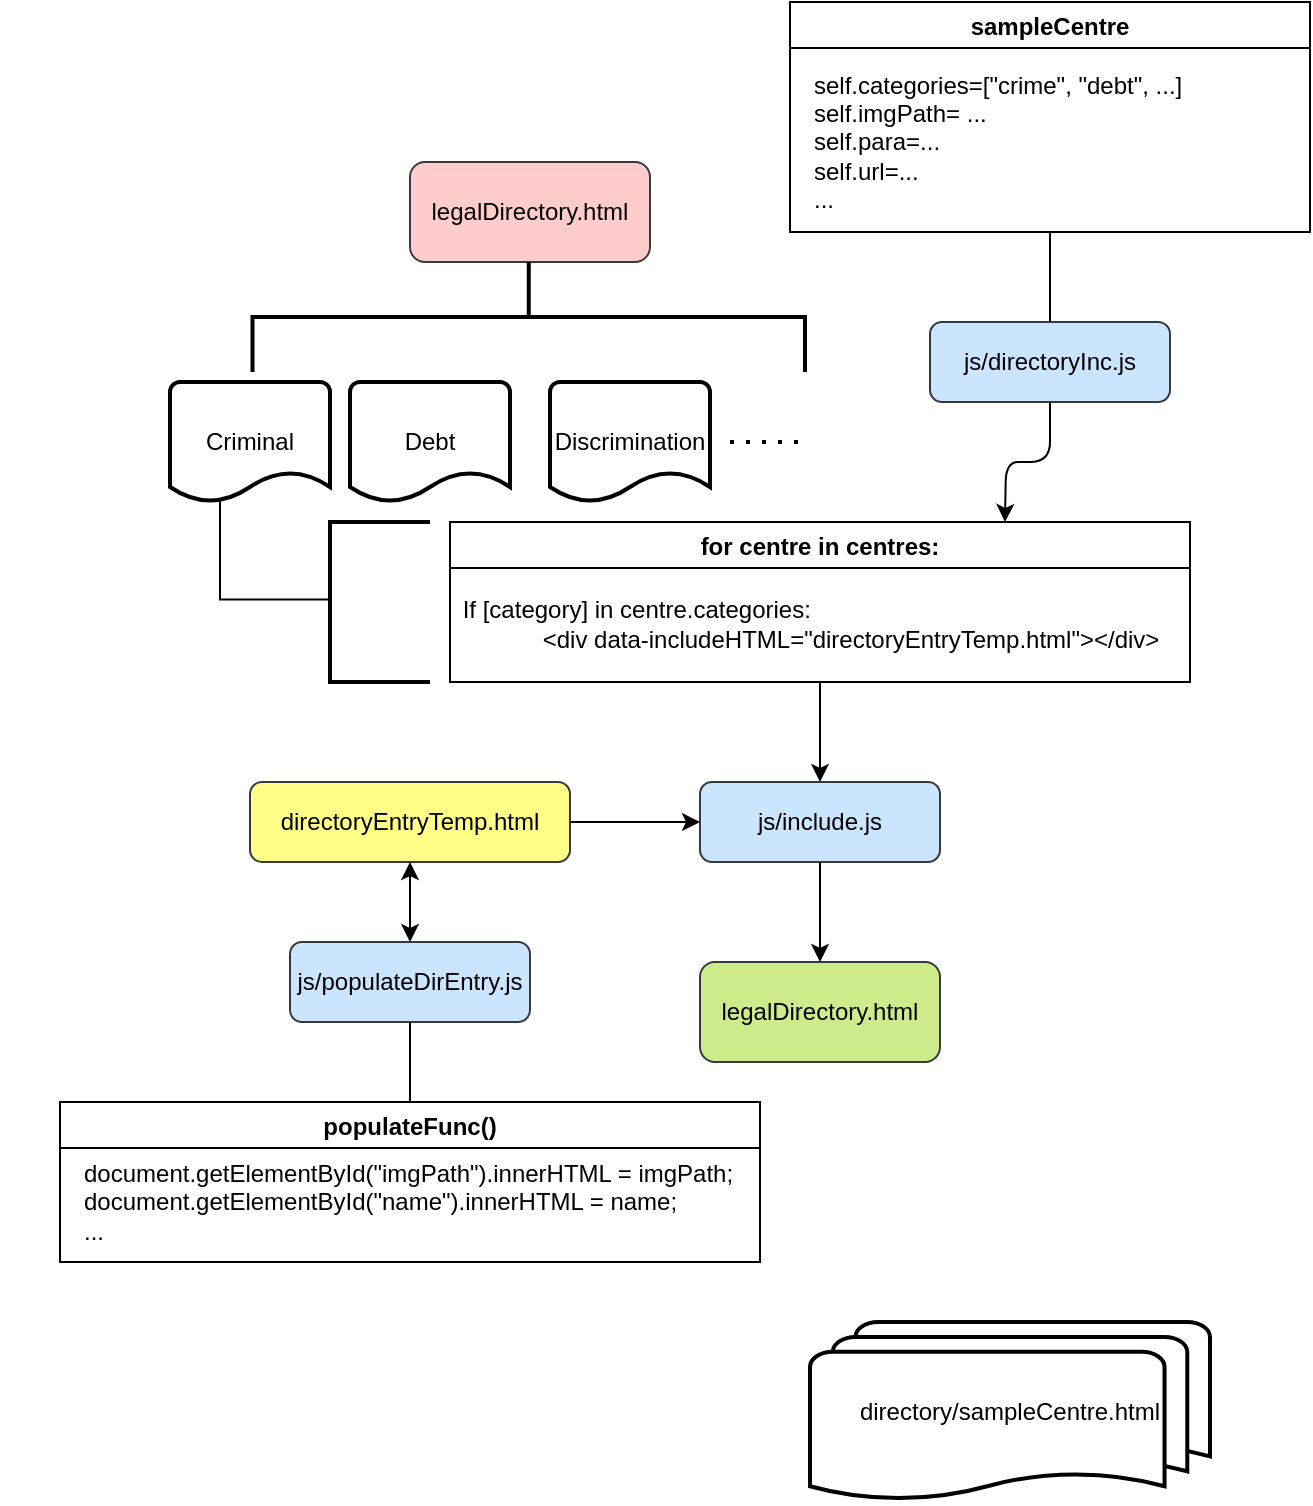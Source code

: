<mxfile version="14.4.8" type="device"><diagram id="OdASmbnIT9kerEGop5PM" name="Page-1"><mxGraphModel dx="935" dy="662" grid="1" gridSize="10" guides="1" tooltips="1" connect="1" arrows="1" fold="1" page="1" pageScale="1" pageWidth="850" pageHeight="1100" math="0" shadow="0"><root><mxCell id="0"/><mxCell id="1" parent="0"/><mxCell id="70ZZ5X9a6GsSItPjqPpe-1" value="js/include.js" style="rounded=1;whiteSpace=wrap;html=1;fillColor=#cce5ff;strokeColor=#36393d;" vertex="1" parent="1"><mxGeometry x="505" y="790" width="120" height="40" as="geometry"/></mxCell><mxCell id="70ZZ5X9a6GsSItPjqPpe-2" value="legalDirectory.html" style="rounded=1;whiteSpace=wrap;html=1;fillColor=#ffcccc;strokeColor=#36393d;" vertex="1" parent="1"><mxGeometry x="360" y="480" width="120" height="50" as="geometry"/></mxCell><mxCell id="70ZZ5X9a6GsSItPjqPpe-5" value="" style="strokeWidth=2;html=1;shape=mxgraph.flowchart.annotation_2;align=left;labelPosition=right;pointerEvents=1;rotation=90;" vertex="1" parent="1"><mxGeometry x="391.88" y="419.38" width="55" height="276.25" as="geometry"/></mxCell><mxCell id="70ZZ5X9a6GsSItPjqPpe-6" value="Criminal" style="strokeWidth=2;html=1;shape=mxgraph.flowchart.document2;whiteSpace=wrap;size=0.25;" vertex="1" parent="1"><mxGeometry x="240" y="590" width="80" height="60" as="geometry"/></mxCell><mxCell id="70ZZ5X9a6GsSItPjqPpe-7" value="Debt" style="strokeWidth=2;html=1;shape=mxgraph.flowchart.document2;whiteSpace=wrap;size=0.25;" vertex="1" parent="1"><mxGeometry x="330" y="590" width="80" height="60" as="geometry"/></mxCell><mxCell id="70ZZ5X9a6GsSItPjqPpe-8" value="Discrimination" style="strokeWidth=2;html=1;shape=mxgraph.flowchart.document2;whiteSpace=wrap;size=0.25;" vertex="1" parent="1"><mxGeometry x="430" y="590" width="80" height="60" as="geometry"/></mxCell><mxCell id="70ZZ5X9a6GsSItPjqPpe-11" value="" style="endArrow=none;dashed=1;html=1;dashPattern=1 3;strokeWidth=2;" edge="1" parent="1"><mxGeometry width="50" height="50" relative="1" as="geometry"><mxPoint x="520" y="620" as="sourcePoint"/><mxPoint x="560" y="620" as="targetPoint"/></mxGeometry></mxCell><mxCell id="70ZZ5X9a6GsSItPjqPpe-12" value="" style="strokeWidth=2;html=1;shape=mxgraph.flowchart.annotation_1;align=left;pointerEvents=1;" vertex="1" parent="1"><mxGeometry x="320" y="660" width="50" height="80" as="geometry"/></mxCell><mxCell id="70ZZ5X9a6GsSItPjqPpe-15" value="" style="shape=partialRectangle;whiteSpace=wrap;html=1;top=0;left=0;fillColor=none;rotation=90;" vertex="1" parent="1"><mxGeometry x="268.12" y="646.87" width="48.75" height="55" as="geometry"/></mxCell><mxCell id="70ZZ5X9a6GsSItPjqPpe-20" value="for centre in centres:" style="swimlane;" vertex="1" parent="1"><mxGeometry x="380" y="660" width="370" height="80" as="geometry"/></mxCell><mxCell id="70ZZ5X9a6GsSItPjqPpe-22" value="&lt;div style=&quot;text-align: left&quot;&gt;&lt;span&gt;If [category] in centre.categories:&lt;/span&gt;&lt;/div&gt;&lt;blockquote style=&quot;margin: 0 0 0 40px ; border: none ; padding: 0px&quot;&gt;&lt;div style=&quot;text-align: left&quot;&gt;&lt;span&gt;&amp;lt;div data-includeHTML=&quot;directoryEntryTemp.html&quot;&amp;gt;&amp;lt;/div&amp;gt;&lt;/span&gt;&lt;br&gt;&lt;/div&gt;&lt;/blockquote&gt;" style="text;html=1;align=center;verticalAlign=middle;resizable=0;points=[];autosize=1;" vertex="1" parent="70ZZ5X9a6GsSItPjqPpe-20"><mxGeometry y="35.63" width="360" height="30" as="geometry"/></mxCell><mxCell id="70ZZ5X9a6GsSItPjqPpe-26" value="directory/sampleCentre.html" style="strokeWidth=2;html=1;shape=mxgraph.flowchart.multi-document;whiteSpace=wrap;" vertex="1" parent="1"><mxGeometry x="560" y="1060" width="200" height="90" as="geometry"/></mxCell><mxCell id="70ZZ5X9a6GsSItPjqPpe-27" value="" style="endArrow=classic;html=1;exitX=0.5;exitY=1;exitDx=0;exitDy=0;entryX=0.5;entryY=0;entryDx=0;entryDy=0;" edge="1" parent="1" source="70ZZ5X9a6GsSItPjqPpe-20" target="70ZZ5X9a6GsSItPjqPpe-1"><mxGeometry width="50" height="50" relative="1" as="geometry"><mxPoint x="370" y="690" as="sourcePoint"/><mxPoint x="410" y="760" as="targetPoint"/></mxGeometry></mxCell><mxCell id="70ZZ5X9a6GsSItPjqPpe-28" value="" style="endArrow=classic;html=1;entryX=0;entryY=0.5;entryDx=0;entryDy=0;exitX=1;exitY=0.5;exitDx=0;exitDy=0;" edge="1" parent="1" source="70ZZ5X9a6GsSItPjqPpe-38" target="70ZZ5X9a6GsSItPjqPpe-1"><mxGeometry width="50" height="50" relative="1" as="geometry"><mxPoint x="480" y="870" as="sourcePoint"/><mxPoint x="420" y="640" as="targetPoint"/></mxGeometry></mxCell><mxCell id="70ZZ5X9a6GsSItPjqPpe-29" value="legalDirectory.html" style="rounded=1;whiteSpace=wrap;html=1;fillColor=#cdeb8b;strokeColor=#36393d;" vertex="1" parent="1"><mxGeometry x="505" y="880" width="120" height="50" as="geometry"/></mxCell><mxCell id="70ZZ5X9a6GsSItPjqPpe-30" value="" style="endArrow=classic;html=1;exitX=0.5;exitY=1;exitDx=0;exitDy=0;entryX=0.5;entryY=0;entryDx=0;entryDy=0;" edge="1" parent="1" source="70ZZ5X9a6GsSItPjqPpe-1" target="70ZZ5X9a6GsSItPjqPpe-29"><mxGeometry width="50" height="50" relative="1" as="geometry"><mxPoint x="575" y="750" as="sourcePoint"/><mxPoint x="575" y="800" as="targetPoint"/></mxGeometry></mxCell><mxCell id="70ZZ5X9a6GsSItPjqPpe-31" value="js/directoryInc.js" style="rounded=1;whiteSpace=wrap;html=1;fillColor=#cce5ff;strokeColor=#36393d;" vertex="1" parent="1"><mxGeometry x="620" y="560" width="120" height="40" as="geometry"/></mxCell><mxCell id="70ZZ5X9a6GsSItPjqPpe-34" value="" style="endArrow=classic;html=1;exitX=0.5;exitY=1;exitDx=0;exitDy=0;entryX=0.75;entryY=0;entryDx=0;entryDy=0;" edge="1" parent="1" source="70ZZ5X9a6GsSItPjqPpe-31" target="70ZZ5X9a6GsSItPjqPpe-20"><mxGeometry width="50" height="50" relative="1" as="geometry"><mxPoint x="660" y="660" as="sourcePoint"/><mxPoint x="610" y="630" as="targetPoint"/><Array as="points"><mxPoint x="680" y="630"/><mxPoint x="658" y="630"/></Array></mxGeometry></mxCell><mxCell id="70ZZ5X9a6GsSItPjqPpe-35" value="sampleCentre" style="swimlane;" vertex="1" parent="1"><mxGeometry x="550" y="400" width="260" height="115" as="geometry"/></mxCell><mxCell id="70ZZ5X9a6GsSItPjqPpe-36" value="&lt;div&gt;&lt;blockquote style=&quot;margin: 0 0 0 40px ; border: none ; padding: 0px&quot;&gt;&lt;div&gt;self.categories=[&quot;crime&quot;, &quot;debt&quot;, ...]&lt;/div&gt;&lt;div&gt;self.imgPath= ...&lt;/div&gt;&lt;div&gt;self.para=...&lt;/div&gt;&lt;div&gt;self.url=...&lt;/div&gt;&lt;div&gt;...&lt;/div&gt;&lt;/blockquote&gt;&lt;/div&gt;" style="text;html=1;align=left;verticalAlign=middle;resizable=0;points=[];autosize=1;" vertex="1" parent="70ZZ5X9a6GsSItPjqPpe-35"><mxGeometry x="-30" y="30" width="240" height="80" as="geometry"/></mxCell><mxCell id="70ZZ5X9a6GsSItPjqPpe-37" value="" style="endArrow=none;html=1;entryX=0.5;entryY=1;entryDx=0;entryDy=0;exitX=0.5;exitY=0;exitDx=0;exitDy=0;" edge="1" parent="1" source="70ZZ5X9a6GsSItPjqPpe-31" target="70ZZ5X9a6GsSItPjqPpe-35"><mxGeometry width="50" height="50" relative="1" as="geometry"><mxPoint x="510" y="720" as="sourcePoint"/><mxPoint x="560" y="670" as="targetPoint"/></mxGeometry></mxCell><mxCell id="70ZZ5X9a6GsSItPjqPpe-38" value="directoryEntryTemp.html" style="rounded=1;whiteSpace=wrap;html=1;fillColor=#ffff88;strokeColor=#36393d;" vertex="1" parent="1"><mxGeometry x="280" y="790" width="160" height="40" as="geometry"/></mxCell><mxCell id="70ZZ5X9a6GsSItPjqPpe-40" value="js/populateDirEntry.js" style="rounded=1;whiteSpace=wrap;html=1;fillColor=#cce5ff;strokeColor=#36393d;" vertex="1" parent="1"><mxGeometry x="300" y="870" width="120" height="40" as="geometry"/></mxCell><mxCell id="70ZZ5X9a6GsSItPjqPpe-41" value="populateFunc()" style="swimlane;" vertex="1" parent="1"><mxGeometry x="185" y="950" width="350" height="80" as="geometry"/></mxCell><mxCell id="70ZZ5X9a6GsSItPjqPpe-42" value="&lt;blockquote style=&quot;margin: 0 0 0 40px ; border: none ; padding: 0px&quot;&gt;document.getElementById(&quot;imgPath&quot;).innerHTML = imgPath;&lt;br&gt;&lt;/blockquote&gt;&lt;blockquote style=&quot;margin: 0 0 0 40px ; border: none ; padding: 0px&quot;&gt;document.getElementById(&quot;name&quot;).innerHTML = name;&lt;br&gt;&lt;/blockquote&gt;&lt;blockquote style=&quot;margin: 0 0 0 40px ; border: none ; padding: 0px&quot;&gt;...&lt;/blockquote&gt;" style="text;html=1;align=left;verticalAlign=middle;resizable=0;points=[];autosize=1;" vertex="1" parent="70ZZ5X9a6GsSItPjqPpe-41"><mxGeometry x="-30" y="25" width="380" height="50" as="geometry"/></mxCell><mxCell id="70ZZ5X9a6GsSItPjqPpe-44" value="" style="endArrow=classic;startArrow=classic;html=1;entryX=0.5;entryY=1;entryDx=0;entryDy=0;exitX=0.5;exitY=0;exitDx=0;exitDy=0;" edge="1" parent="1" source="70ZZ5X9a6GsSItPjqPpe-40" target="70ZZ5X9a6GsSItPjqPpe-38"><mxGeometry width="50" height="50" relative="1" as="geometry"><mxPoint x="270" y="820" as="sourcePoint"/><mxPoint x="320" y="770" as="targetPoint"/></mxGeometry></mxCell><mxCell id="70ZZ5X9a6GsSItPjqPpe-45" value="" style="endArrow=none;html=1;entryX=0.5;entryY=0;entryDx=0;entryDy=0;exitX=0.5;exitY=1;exitDx=0;exitDy=0;" edge="1" parent="1" source="70ZZ5X9a6GsSItPjqPpe-40" target="70ZZ5X9a6GsSItPjqPpe-41"><mxGeometry width="50" height="50" relative="1" as="geometry"><mxPoint x="690" y="570" as="sourcePoint"/><mxPoint x="690" y="525" as="targetPoint"/></mxGeometry></mxCell></root></mxGraphModel></diagram></mxfile>